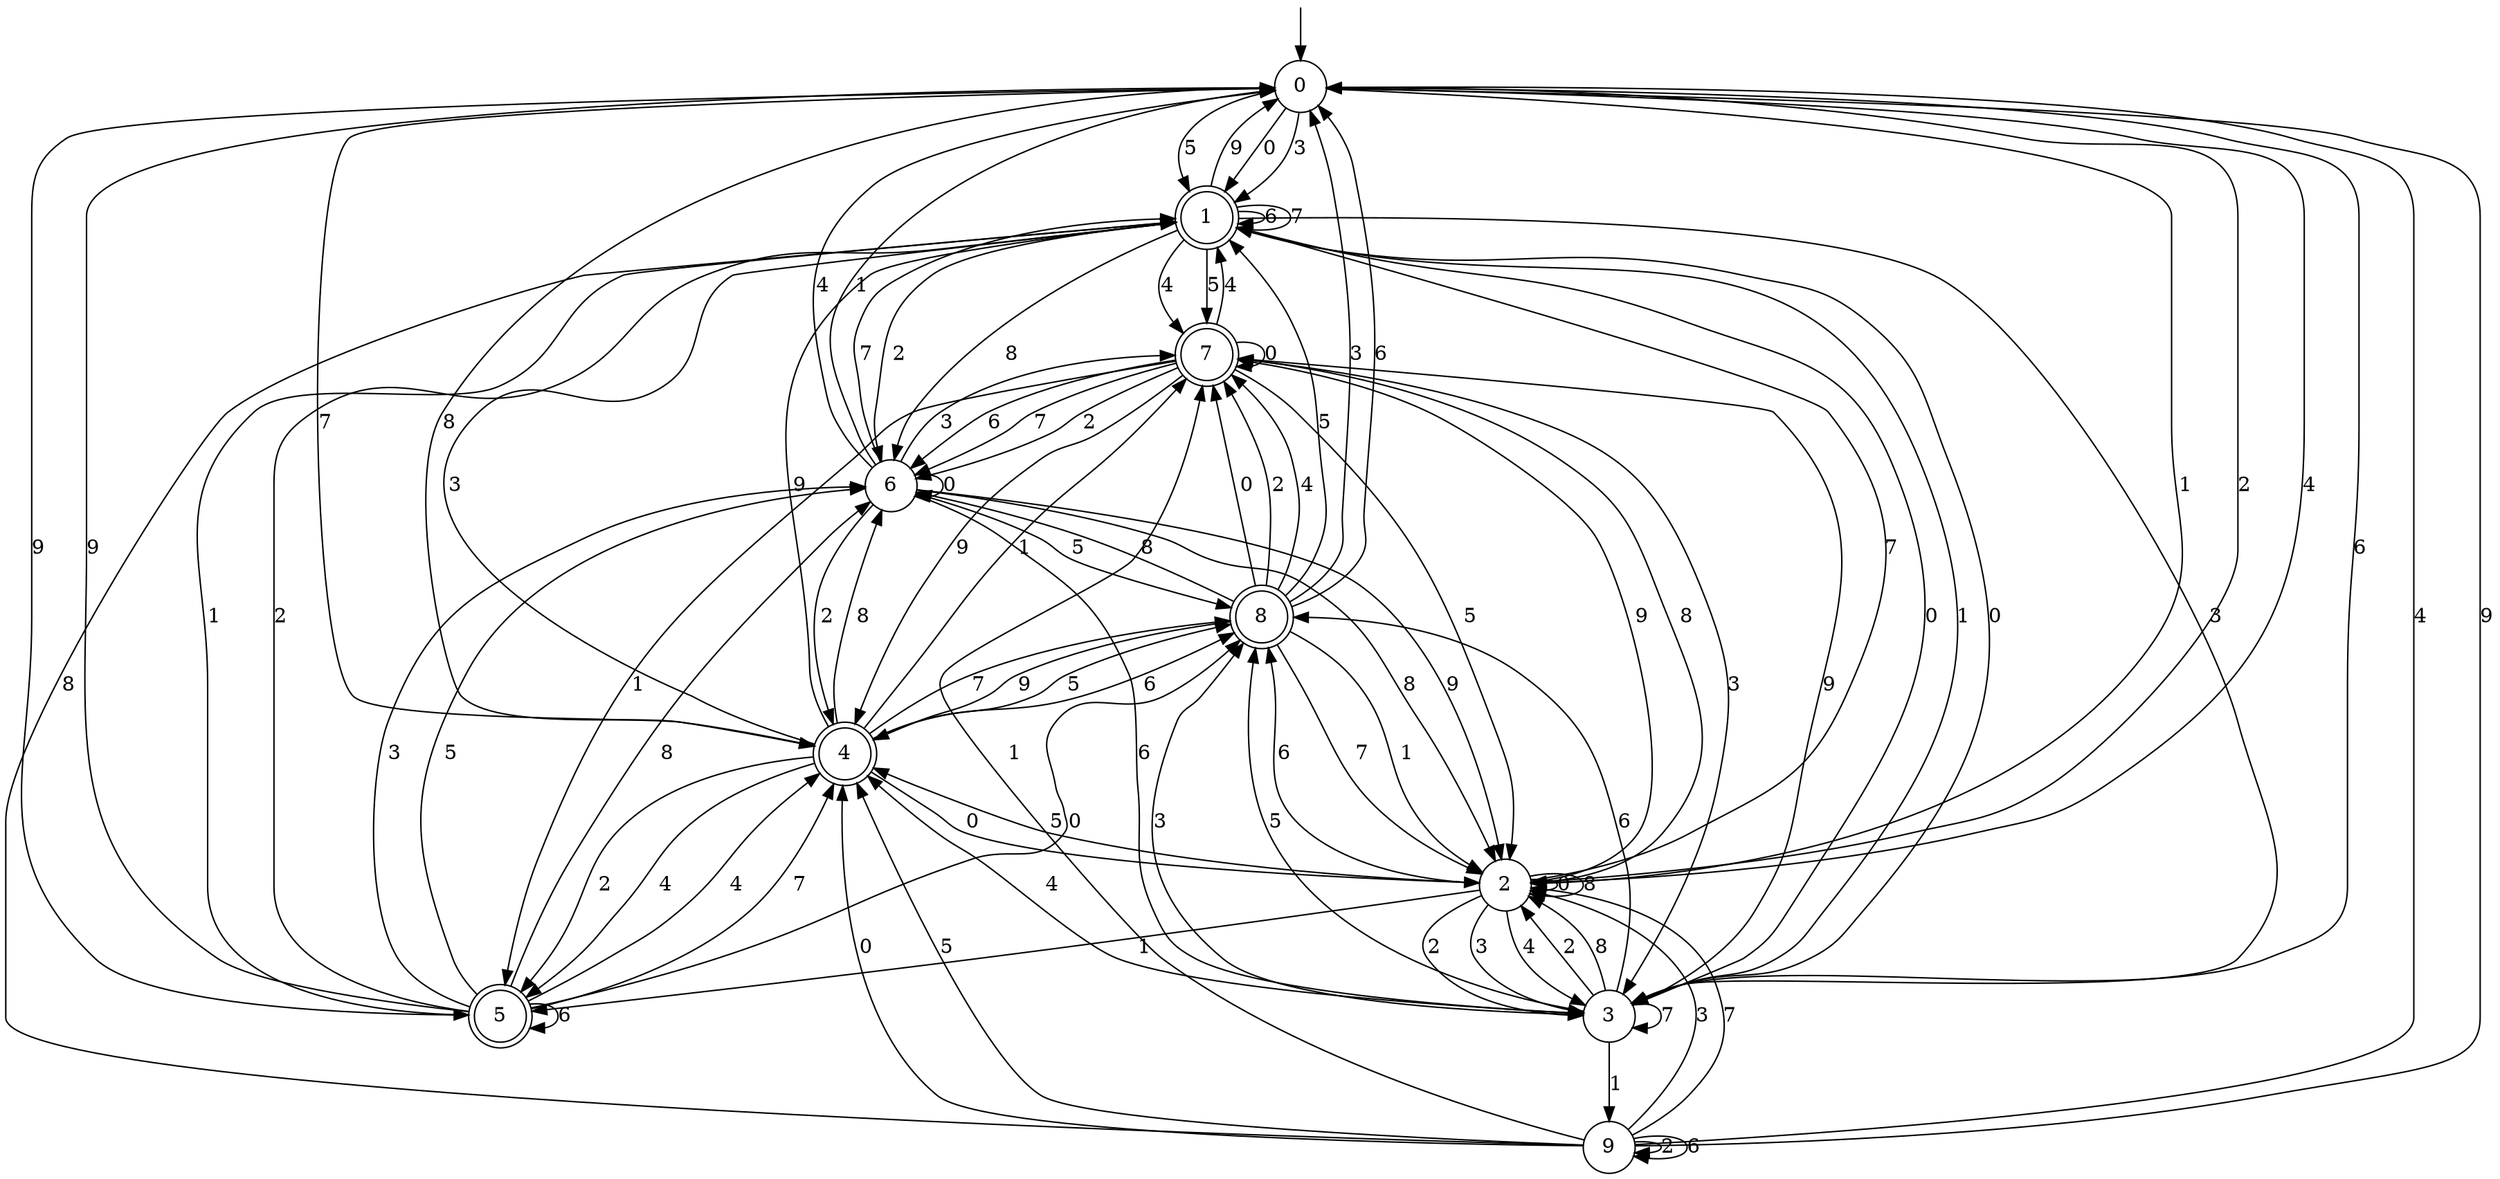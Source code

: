 digraph g {

	s0 [shape="circle" label="0"];
	s1 [shape="doublecircle" label="1"];
	s2 [shape="circle" label="2"];
	s3 [shape="circle" label="3"];
	s4 [shape="doublecircle" label="4"];
	s5 [shape="doublecircle" label="5"];
	s6 [shape="circle" label="6"];
	s7 [shape="doublecircle" label="7"];
	s8 [shape="doublecircle" label="8"];
	s9 [shape="circle" label="9"];
	s0 -> s1 [label="0"];
	s0 -> s2 [label="1"];
	s0 -> s2 [label="2"];
	s0 -> s1 [label="3"];
	s0 -> s2 [label="4"];
	s0 -> s1 [label="5"];
	s0 -> s3 [label="6"];
	s0 -> s4 [label="7"];
	s0 -> s4 [label="8"];
	s0 -> s5 [label="9"];
	s1 -> s3 [label="0"];
	s1 -> s3 [label="1"];
	s1 -> s6 [label="2"];
	s1 -> s3 [label="3"];
	s1 -> s7 [label="4"];
	s1 -> s7 [label="5"];
	s1 -> s1 [label="6"];
	s1 -> s1 [label="7"];
	s1 -> s6 [label="8"];
	s1 -> s0 [label="9"];
	s2 -> s2 [label="0"];
	s2 -> s5 [label="1"];
	s2 -> s3 [label="2"];
	s2 -> s3 [label="3"];
	s2 -> s3 [label="4"];
	s2 -> s4 [label="5"];
	s2 -> s8 [label="6"];
	s2 -> s1 [label="7"];
	s2 -> s2 [label="8"];
	s2 -> s7 [label="9"];
	s3 -> s1 [label="0"];
	s3 -> s9 [label="1"];
	s3 -> s2 [label="2"];
	s3 -> s8 [label="3"];
	s3 -> s4 [label="4"];
	s3 -> s8 [label="5"];
	s3 -> s8 [label="6"];
	s3 -> s3 [label="7"];
	s3 -> s2 [label="8"];
	s3 -> s7 [label="9"];
	s4 -> s2 [label="0"];
	s4 -> s7 [label="1"];
	s4 -> s5 [label="2"];
	s4 -> s1 [label="3"];
	s4 -> s5 [label="4"];
	s4 -> s8 [label="5"];
	s4 -> s8 [label="6"];
	s4 -> s8 [label="7"];
	s4 -> s6 [label="8"];
	s4 -> s1 [label="9"];
	s5 -> s8 [label="0"];
	s5 -> s1 [label="1"];
	s5 -> s1 [label="2"];
	s5 -> s6 [label="3"];
	s5 -> s4 [label="4"];
	s5 -> s6 [label="5"];
	s5 -> s5 [label="6"];
	s5 -> s4 [label="7"];
	s5 -> s6 [label="8"];
	s5 -> s0 [label="9"];
	s6 -> s6 [label="0"];
	s6 -> s0 [label="1"];
	s6 -> s4 [label="2"];
	s6 -> s7 [label="3"];
	s6 -> s0 [label="4"];
	s6 -> s8 [label="5"];
	s6 -> s3 [label="6"];
	s6 -> s1 [label="7"];
	s6 -> s2 [label="8"];
	s6 -> s2 [label="9"];
	s7 -> s7 [label="0"];
	s7 -> s5 [label="1"];
	s7 -> s6 [label="2"];
	s7 -> s3 [label="3"];
	s7 -> s1 [label="4"];
	s7 -> s2 [label="5"];
	s7 -> s6 [label="6"];
	s7 -> s6 [label="7"];
	s7 -> s2 [label="8"];
	s7 -> s4 [label="9"];
	s8 -> s7 [label="0"];
	s8 -> s2 [label="1"];
	s8 -> s7 [label="2"];
	s8 -> s0 [label="3"];
	s8 -> s7 [label="4"];
	s8 -> s1 [label="5"];
	s8 -> s0 [label="6"];
	s8 -> s2 [label="7"];
	s8 -> s6 [label="8"];
	s8 -> s4 [label="9"];
	s9 -> s4 [label="0"];
	s9 -> s7 [label="1"];
	s9 -> s9 [label="2"];
	s9 -> s2 [label="3"];
	s9 -> s0 [label="4"];
	s9 -> s4 [label="5"];
	s9 -> s9 [label="6"];
	s9 -> s2 [label="7"];
	s9 -> s1 [label="8"];
	s9 -> s0 [label="9"];

__start0 [label="" shape="none" width="0" height="0"];
__start0 -> s0;

}
